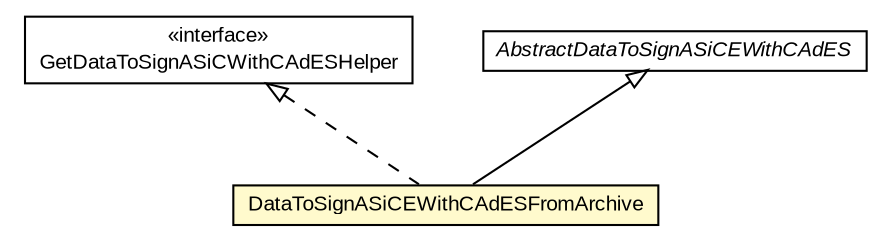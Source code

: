#!/usr/local/bin/dot
#
# Class diagram 
# Generated by UMLGraph version R5_6-24-gf6e263 (http://www.umlgraph.org/)
#

digraph G {
	edge [fontname="arial",fontsize=10,labelfontname="arial",labelfontsize=10];
	node [fontname="arial",fontsize=10,shape=plaintext];
	nodesep=0.25;
	ranksep=0.5;
	// eu.europa.esig.dss.asic.signature.GetDataToSignASiCWithCAdESHelper
	c309623 [label=<<table title="eu.europa.esig.dss.asic.signature.GetDataToSignASiCWithCAdESHelper" border="0" cellborder="1" cellspacing="0" cellpadding="2" port="p" href="../GetDataToSignASiCWithCAdESHelper.html">
		<tr><td><table border="0" cellspacing="0" cellpadding="1">
<tr><td align="center" balign="center"> &#171;interface&#187; </td></tr>
<tr><td align="center" balign="center"> GetDataToSignASiCWithCAdESHelper </td></tr>
		</table></td></tr>
		</table>>, URL="../GetDataToSignASiCWithCAdESHelper.html", fontname="arial", fontcolor="black", fontsize=10.0];
	// eu.europa.esig.dss.asic.signature.asice.DataToSignASiCEWithCAdESFromArchive
	c309649 [label=<<table title="eu.europa.esig.dss.asic.signature.asice.DataToSignASiCEWithCAdESFromArchive" border="0" cellborder="1" cellspacing="0" cellpadding="2" port="p" bgcolor="lemonChiffon" href="./DataToSignASiCEWithCAdESFromArchive.html">
		<tr><td><table border="0" cellspacing="0" cellpadding="1">
<tr><td align="center" balign="center"> DataToSignASiCEWithCAdESFromArchive </td></tr>
		</table></td></tr>
		</table>>, URL="./DataToSignASiCEWithCAdESFromArchive.html", fontname="arial", fontcolor="black", fontsize=10.0];
	// eu.europa.esig.dss.asic.signature.asice.AbstractDataToSignASiCEWithCAdES
	c309653 [label=<<table title="eu.europa.esig.dss.asic.signature.asice.AbstractDataToSignASiCEWithCAdES" border="0" cellborder="1" cellspacing="0" cellpadding="2" port="p" href="./AbstractDataToSignASiCEWithCAdES.html">
		<tr><td><table border="0" cellspacing="0" cellpadding="1">
<tr><td align="center" balign="center"><font face="arial italic"> AbstractDataToSignASiCEWithCAdES </font></td></tr>
		</table></td></tr>
		</table>>, URL="./AbstractDataToSignASiCEWithCAdES.html", fontname="arial", fontcolor="black", fontsize=10.0];
	//eu.europa.esig.dss.asic.signature.asice.DataToSignASiCEWithCAdESFromArchive extends eu.europa.esig.dss.asic.signature.asice.AbstractDataToSignASiCEWithCAdES
	c309653:p -> c309649:p [dir=back,arrowtail=empty];
	//eu.europa.esig.dss.asic.signature.asice.DataToSignASiCEWithCAdESFromArchive implements eu.europa.esig.dss.asic.signature.GetDataToSignASiCWithCAdESHelper
	c309623:p -> c309649:p [dir=back,arrowtail=empty,style=dashed];
}

